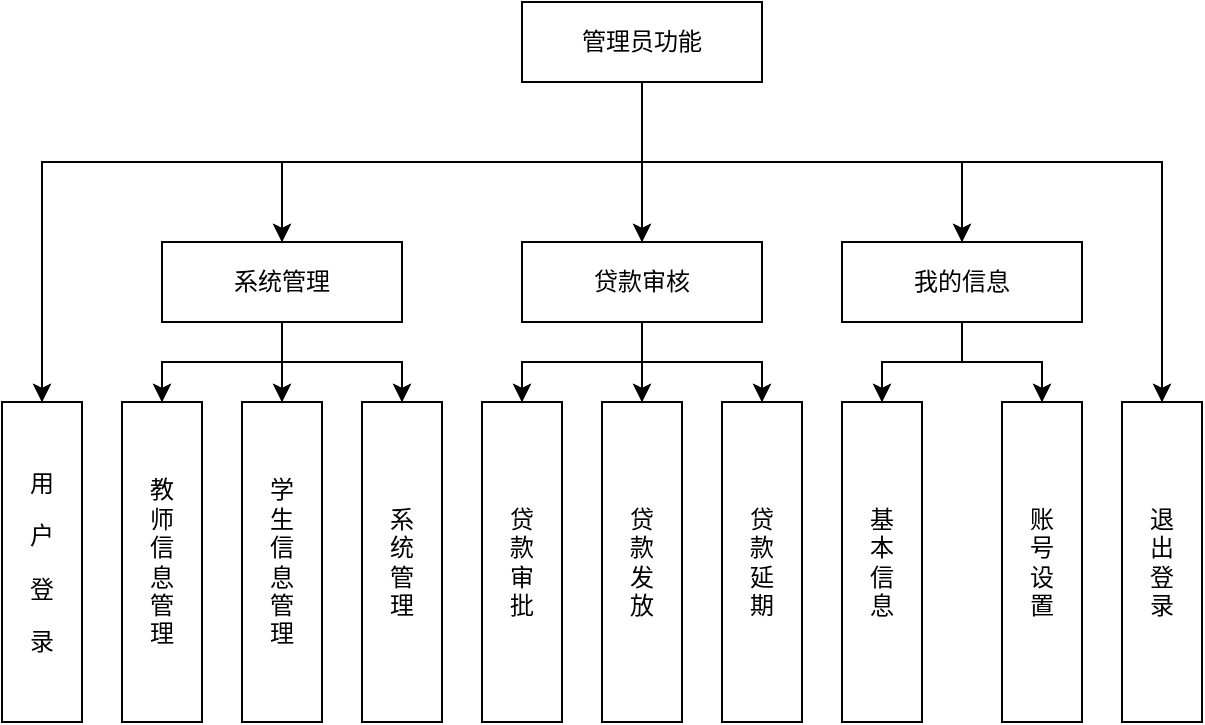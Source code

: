 <mxfile version="21.1.5" type="github">
  <diagram name="第 1 页" id="guaNWOwT1R4R38XN0eY1">
    <mxGraphModel dx="2074" dy="1116" grid="1" gridSize="10" guides="1" tooltips="1" connect="1" arrows="1" fold="1" page="1" pageScale="1" pageWidth="827" pageHeight="1169" math="0" shadow="0">
      <root>
        <mxCell id="0" />
        <mxCell id="1" parent="0" />
        <mxCell id="eEtcfb9rqF0rnYNffKv3-1" style="edgeStyle=orthogonalEdgeStyle;rounded=0;orthogonalLoop=1;jettySize=auto;html=1;exitX=0.5;exitY=1;exitDx=0;exitDy=0;" edge="1" parent="1" source="eEtcfb9rqF0rnYNffKv3-6" target="eEtcfb9rqF0rnYNffKv3-7">
          <mxGeometry relative="1" as="geometry">
            <mxPoint x="157" y="280" as="targetPoint" />
            <Array as="points">
              <mxPoint x="410" y="240" />
              <mxPoint x="80" y="240" />
            </Array>
          </mxGeometry>
        </mxCell>
        <mxCell id="eEtcfb9rqF0rnYNffKv3-2" style="edgeStyle=orthogonalEdgeStyle;rounded=0;orthogonalLoop=1;jettySize=auto;html=1;exitX=0.5;exitY=1;exitDx=0;exitDy=0;" edge="1" parent="1" source="eEtcfb9rqF0rnYNffKv3-6" target="eEtcfb9rqF0rnYNffKv3-11">
          <mxGeometry relative="1" as="geometry">
            <mxPoint x="197" y="310" as="targetPoint" />
            <Array as="points">
              <mxPoint x="440" y="240" />
              <mxPoint x="260" y="240" />
            </Array>
          </mxGeometry>
        </mxCell>
        <mxCell id="eEtcfb9rqF0rnYNffKv3-3" style="edgeStyle=orthogonalEdgeStyle;rounded=0;orthogonalLoop=1;jettySize=auto;html=1;exitX=0.5;exitY=1;exitDx=0;exitDy=0;entryX=0.5;entryY=0;entryDx=0;entryDy=0;" edge="1" parent="1" source="eEtcfb9rqF0rnYNffKv3-6" target="eEtcfb9rqF0rnYNffKv3-18">
          <mxGeometry relative="1" as="geometry" />
        </mxCell>
        <mxCell id="eEtcfb9rqF0rnYNffKv3-4" style="edgeStyle=orthogonalEdgeStyle;rounded=0;orthogonalLoop=1;jettySize=auto;html=1;exitX=0.5;exitY=1;exitDx=0;exitDy=0;entryX=0.5;entryY=0;entryDx=0;entryDy=0;" edge="1" parent="1" source="eEtcfb9rqF0rnYNffKv3-6" target="eEtcfb9rqF0rnYNffKv3-26">
          <mxGeometry relative="1" as="geometry" />
        </mxCell>
        <mxCell id="eEtcfb9rqF0rnYNffKv3-5" style="edgeStyle=orthogonalEdgeStyle;rounded=0;orthogonalLoop=1;jettySize=auto;html=1;exitX=0.5;exitY=1;exitDx=0;exitDy=0;entryX=0.5;entryY=0;entryDx=0;entryDy=0;" edge="1" parent="1" source="eEtcfb9rqF0rnYNffKv3-6" target="eEtcfb9rqF0rnYNffKv3-27">
          <mxGeometry relative="1" as="geometry">
            <mxPoint x="740" y="280" as="targetPoint" />
            <Array as="points">
              <mxPoint x="440" y="240" />
              <mxPoint x="700" y="240" />
            </Array>
          </mxGeometry>
        </mxCell>
        <mxCell id="eEtcfb9rqF0rnYNffKv3-6" value="教师功能" style="rounded=0;whiteSpace=wrap;html=1;" vertex="1" parent="1">
          <mxGeometry x="380" y="160" width="120" height="40" as="geometry" />
        </mxCell>
        <mxCell id="eEtcfb9rqF0rnYNffKv3-7" value="&lt;p style=&quot;direction: ltr; line-height: 120%;&quot;&gt;用&lt;/p&gt;&lt;p style=&quot;direction: ltr; line-height: 120%;&quot;&gt;户&lt;/p&gt;&lt;p style=&quot;direction: ltr; line-height: 120%;&quot;&gt;登&lt;/p&gt;&lt;p style=&quot;direction: ltr; line-height: 120%;&quot;&gt;录&lt;/p&gt;" style="rounded=0;whiteSpace=wrap;html=1;horizontal=1;verticalAlign=middle;" vertex="1" parent="1">
          <mxGeometry x="120" y="360" width="40" height="160" as="geometry" />
        </mxCell>
        <mxCell id="eEtcfb9rqF0rnYNffKv3-8" style="edgeStyle=orthogonalEdgeStyle;rounded=0;orthogonalLoop=1;jettySize=auto;html=1;exitX=0.5;exitY=1;exitDx=0;exitDy=0;" edge="1" parent="1" source="eEtcfb9rqF0rnYNffKv3-11" target="eEtcfb9rqF0rnYNffKv3-12">
          <mxGeometry relative="1" as="geometry">
            <mxPoint x="223" y="350" as="targetPoint" />
          </mxGeometry>
        </mxCell>
        <mxCell id="eEtcfb9rqF0rnYNffKv3-9" style="edgeStyle=orthogonalEdgeStyle;rounded=0;orthogonalLoop=1;jettySize=auto;html=1;exitX=0.5;exitY=1;exitDx=0;exitDy=0;" edge="1" parent="1" source="eEtcfb9rqF0rnYNffKv3-11" target="eEtcfb9rqF0rnYNffKv3-14">
          <mxGeometry relative="1" as="geometry">
            <mxPoint x="363" y="350" as="targetPoint" />
          </mxGeometry>
        </mxCell>
        <mxCell id="eEtcfb9rqF0rnYNffKv3-10" style="edgeStyle=orthogonalEdgeStyle;rounded=0;orthogonalLoop=1;jettySize=auto;html=1;exitX=0.5;exitY=1;exitDx=0;exitDy=0;entryX=0.5;entryY=0;entryDx=0;entryDy=0;" edge="1" parent="1" source="eEtcfb9rqF0rnYNffKv3-11" target="eEtcfb9rqF0rnYNffKv3-13">
          <mxGeometry relative="1" as="geometry" />
        </mxCell>
        <mxCell id="eEtcfb9rqF0rnYNffKv3-11" value="首页" style="rounded=0;whiteSpace=wrap;html=1;" vertex="1" parent="1">
          <mxGeometry x="200" y="280" width="120" height="40" as="geometry" />
        </mxCell>
        <mxCell id="eEtcfb9rqF0rnYNffKv3-12" value="贷&lt;br&gt;款&lt;br&gt;数&lt;br&gt;据&lt;br&gt;概&lt;br&gt;况" style="rounded=0;whiteSpace=wrap;html=1;" vertex="1" parent="1">
          <mxGeometry x="180" y="360" width="40" height="160" as="geometry" />
        </mxCell>
        <mxCell id="eEtcfb9rqF0rnYNffKv3-13" value="最&lt;br&gt;近&lt;br&gt;通&lt;br&gt;告&lt;br&gt;展&lt;br&gt;示" style="rounded=0;whiteSpace=wrap;html=1;" vertex="1" parent="1">
          <mxGeometry x="240" y="360" width="40" height="160" as="geometry" />
        </mxCell>
        <mxCell id="eEtcfb9rqF0rnYNffKv3-14" value="待&lt;br&gt;处&lt;br&gt;理&lt;br&gt;消&lt;br&gt;息" style="rounded=0;whiteSpace=wrap;html=1;" vertex="1" parent="1">
          <mxGeometry x="300" y="360" width="40" height="160" as="geometry" />
        </mxCell>
        <mxCell id="eEtcfb9rqF0rnYNffKv3-15" style="edgeStyle=orthogonalEdgeStyle;rounded=0;orthogonalLoop=1;jettySize=auto;html=1;exitX=0.5;exitY=1;exitDx=0;exitDy=0;entryX=0.5;entryY=0;entryDx=0;entryDy=0;" edge="1" parent="1" source="eEtcfb9rqF0rnYNffKv3-18" target="eEtcfb9rqF0rnYNffKv3-19">
          <mxGeometry relative="1" as="geometry" />
        </mxCell>
        <mxCell id="eEtcfb9rqF0rnYNffKv3-16" style="edgeStyle=orthogonalEdgeStyle;rounded=0;orthogonalLoop=1;jettySize=auto;html=1;exitX=0.5;exitY=1;exitDx=0;exitDy=0;entryX=0.5;entryY=0;entryDx=0;entryDy=0;" edge="1" parent="1" source="eEtcfb9rqF0rnYNffKv3-18" target="eEtcfb9rqF0rnYNffKv3-20">
          <mxGeometry relative="1" as="geometry" />
        </mxCell>
        <mxCell id="eEtcfb9rqF0rnYNffKv3-17" style="edgeStyle=orthogonalEdgeStyle;rounded=0;orthogonalLoop=1;jettySize=auto;html=1;exitX=0.5;exitY=1;exitDx=0;exitDy=0;entryX=0.5;entryY=0;entryDx=0;entryDy=0;" edge="1" parent="1" source="eEtcfb9rqF0rnYNffKv3-18" target="eEtcfb9rqF0rnYNffKv3-21">
          <mxGeometry relative="1" as="geometry" />
        </mxCell>
        <mxCell id="eEtcfb9rqF0rnYNffKv3-18" value="贷款审核" style="rounded=0;whiteSpace=wrap;html=1;" vertex="1" parent="1">
          <mxGeometry x="380" y="280" width="120" height="40" as="geometry" />
        </mxCell>
        <mxCell id="eEtcfb9rqF0rnYNffKv3-19" value="贷&lt;br&gt;款&lt;br&gt;审&lt;br&gt;批" style="rounded=0;whiteSpace=wrap;html=1;" vertex="1" parent="1">
          <mxGeometry x="360" y="360" width="40" height="160" as="geometry" />
        </mxCell>
        <mxCell id="eEtcfb9rqF0rnYNffKv3-20" value="贷&lt;br&gt;款&lt;br&gt;发&lt;br&gt;放" style="rounded=0;whiteSpace=wrap;html=1;" vertex="1" parent="1">
          <mxGeometry x="420" y="360" width="40" height="160" as="geometry" />
        </mxCell>
        <mxCell id="eEtcfb9rqF0rnYNffKv3-21" value="贷&lt;br&gt;款&lt;br&gt;延&lt;br&gt;期" style="rounded=0;whiteSpace=wrap;html=1;" vertex="1" parent="1">
          <mxGeometry x="480" y="360" width="40" height="160" as="geometry" />
        </mxCell>
        <mxCell id="eEtcfb9rqF0rnYNffKv3-22" value="基&lt;br&gt;本&lt;br&gt;信&lt;br&gt;息&lt;br&gt;" style="rounded=0;whiteSpace=wrap;html=1;" vertex="1" parent="1">
          <mxGeometry x="540" y="360" width="40" height="160" as="geometry" />
        </mxCell>
        <mxCell id="eEtcfb9rqF0rnYNffKv3-23" value="账&lt;br&gt;号&lt;br&gt;设&lt;br&gt;置" style="rounded=0;whiteSpace=wrap;html=1;" vertex="1" parent="1">
          <mxGeometry x="620" y="360" width="40" height="160" as="geometry" />
        </mxCell>
        <mxCell id="eEtcfb9rqF0rnYNffKv3-24" style="edgeStyle=orthogonalEdgeStyle;rounded=0;orthogonalLoop=1;jettySize=auto;html=1;exitX=0.5;exitY=1;exitDx=0;exitDy=0;entryX=0.5;entryY=0;entryDx=0;entryDy=0;" edge="1" parent="1" source="eEtcfb9rqF0rnYNffKv3-26" target="eEtcfb9rqF0rnYNffKv3-22">
          <mxGeometry relative="1" as="geometry" />
        </mxCell>
        <mxCell id="eEtcfb9rqF0rnYNffKv3-25" style="edgeStyle=orthogonalEdgeStyle;rounded=0;orthogonalLoop=1;jettySize=auto;html=1;exitX=0.5;exitY=1;exitDx=0;exitDy=0;entryX=0.5;entryY=0;entryDx=0;entryDy=0;" edge="1" parent="1" source="eEtcfb9rqF0rnYNffKv3-26" target="eEtcfb9rqF0rnYNffKv3-23">
          <mxGeometry relative="1" as="geometry" />
        </mxCell>
        <mxCell id="eEtcfb9rqF0rnYNffKv3-26" value="我的信息" style="rounded=0;whiteSpace=wrap;html=1;" vertex="1" parent="1">
          <mxGeometry x="540" y="280" width="120" height="40" as="geometry" />
        </mxCell>
        <mxCell id="eEtcfb9rqF0rnYNffKv3-27" value="退&lt;br&gt;出&lt;br&gt;登&lt;br&gt;录" style="rounded=0;whiteSpace=wrap;html=1;" vertex="1" parent="1">
          <mxGeometry x="680" y="360" width="40" height="160" as="geometry" />
        </mxCell>
        <mxCell id="eEtcfb9rqF0rnYNffKv3-28" style="edgeStyle=orthogonalEdgeStyle;rounded=0;orthogonalLoop=1;jettySize=auto;html=1;exitX=0.5;exitY=1;exitDx=0;exitDy=0;" edge="1" parent="1" source="eEtcfb9rqF0rnYNffKv3-33" target="eEtcfb9rqF0rnYNffKv3-34">
          <mxGeometry relative="1" as="geometry">
            <mxPoint x="157" y="280" as="targetPoint" />
            <Array as="points">
              <mxPoint x="410" y="240" />
              <mxPoint x="80" y="240" />
            </Array>
          </mxGeometry>
        </mxCell>
        <mxCell id="eEtcfb9rqF0rnYNffKv3-29" style="edgeStyle=orthogonalEdgeStyle;rounded=0;orthogonalLoop=1;jettySize=auto;html=1;exitX=0.5;exitY=1;exitDx=0;exitDy=0;" edge="1" parent="1" source="eEtcfb9rqF0rnYNffKv3-33" target="eEtcfb9rqF0rnYNffKv3-38">
          <mxGeometry relative="1" as="geometry">
            <mxPoint x="197" y="310" as="targetPoint" />
            <Array as="points">
              <mxPoint x="440" y="240" />
              <mxPoint x="260" y="240" />
            </Array>
          </mxGeometry>
        </mxCell>
        <mxCell id="eEtcfb9rqF0rnYNffKv3-30" style="edgeStyle=orthogonalEdgeStyle;rounded=0;orthogonalLoop=1;jettySize=auto;html=1;exitX=0.5;exitY=1;exitDx=0;exitDy=0;entryX=0.5;entryY=0;entryDx=0;entryDy=0;" edge="1" parent="1" source="eEtcfb9rqF0rnYNffKv3-33" target="eEtcfb9rqF0rnYNffKv3-45">
          <mxGeometry relative="1" as="geometry" />
        </mxCell>
        <mxCell id="eEtcfb9rqF0rnYNffKv3-31" style="edgeStyle=orthogonalEdgeStyle;rounded=0;orthogonalLoop=1;jettySize=auto;html=1;exitX=0.5;exitY=1;exitDx=0;exitDy=0;entryX=0.5;entryY=0;entryDx=0;entryDy=0;" edge="1" parent="1" source="eEtcfb9rqF0rnYNffKv3-33" target="eEtcfb9rqF0rnYNffKv3-53">
          <mxGeometry relative="1" as="geometry" />
        </mxCell>
        <mxCell id="eEtcfb9rqF0rnYNffKv3-32" style="edgeStyle=orthogonalEdgeStyle;rounded=0;orthogonalLoop=1;jettySize=auto;html=1;exitX=0.5;exitY=1;exitDx=0;exitDy=0;entryX=0.5;entryY=0;entryDx=0;entryDy=0;" edge="1" parent="1" source="eEtcfb9rqF0rnYNffKv3-33" target="eEtcfb9rqF0rnYNffKv3-54">
          <mxGeometry relative="1" as="geometry">
            <mxPoint x="740" y="280" as="targetPoint" />
            <Array as="points">
              <mxPoint x="440" y="240" />
              <mxPoint x="700" y="240" />
            </Array>
          </mxGeometry>
        </mxCell>
        <mxCell id="eEtcfb9rqF0rnYNffKv3-33" value="管理员功能" style="rounded=0;whiteSpace=wrap;html=1;" vertex="1" parent="1">
          <mxGeometry x="380" y="160" width="120" height="40" as="geometry" />
        </mxCell>
        <mxCell id="eEtcfb9rqF0rnYNffKv3-34" value="&lt;p style=&quot;direction: ltr; line-height: 120%;&quot;&gt;用&lt;/p&gt;&lt;p style=&quot;direction: ltr; line-height: 120%;&quot;&gt;户&lt;/p&gt;&lt;p style=&quot;direction: ltr; line-height: 120%;&quot;&gt;登&lt;/p&gt;&lt;p style=&quot;direction: ltr; line-height: 120%;&quot;&gt;录&lt;/p&gt;" style="rounded=0;whiteSpace=wrap;html=1;horizontal=1;verticalAlign=middle;" vertex="1" parent="1">
          <mxGeometry x="120" y="360" width="40" height="160" as="geometry" />
        </mxCell>
        <mxCell id="eEtcfb9rqF0rnYNffKv3-35" style="edgeStyle=orthogonalEdgeStyle;rounded=0;orthogonalLoop=1;jettySize=auto;html=1;exitX=0.5;exitY=1;exitDx=0;exitDy=0;" edge="1" parent="1" source="eEtcfb9rqF0rnYNffKv3-38" target="eEtcfb9rqF0rnYNffKv3-39">
          <mxGeometry relative="1" as="geometry">
            <mxPoint x="223" y="350" as="targetPoint" />
          </mxGeometry>
        </mxCell>
        <mxCell id="eEtcfb9rqF0rnYNffKv3-36" style="edgeStyle=orthogonalEdgeStyle;rounded=0;orthogonalLoop=1;jettySize=auto;html=1;exitX=0.5;exitY=1;exitDx=0;exitDy=0;" edge="1" parent="1" source="eEtcfb9rqF0rnYNffKv3-38" target="eEtcfb9rqF0rnYNffKv3-41">
          <mxGeometry relative="1" as="geometry">
            <mxPoint x="363" y="350" as="targetPoint" />
          </mxGeometry>
        </mxCell>
        <mxCell id="eEtcfb9rqF0rnYNffKv3-37" style="edgeStyle=orthogonalEdgeStyle;rounded=0;orthogonalLoop=1;jettySize=auto;html=1;exitX=0.5;exitY=1;exitDx=0;exitDy=0;entryX=0.5;entryY=0;entryDx=0;entryDy=0;" edge="1" parent="1" source="eEtcfb9rqF0rnYNffKv3-38" target="eEtcfb9rqF0rnYNffKv3-40">
          <mxGeometry relative="1" as="geometry" />
        </mxCell>
        <mxCell id="eEtcfb9rqF0rnYNffKv3-38" value="系统管理" style="rounded=0;whiteSpace=wrap;html=1;" vertex="1" parent="1">
          <mxGeometry x="200" y="280" width="120" height="40" as="geometry" />
        </mxCell>
        <mxCell id="eEtcfb9rqF0rnYNffKv3-39" value="教&lt;br&gt;师&lt;br&gt;信&lt;br&gt;息&lt;br&gt;管&lt;br&gt;理" style="rounded=0;whiteSpace=wrap;html=1;" vertex="1" parent="1">
          <mxGeometry x="180" y="360" width="40" height="160" as="geometry" />
        </mxCell>
        <mxCell id="eEtcfb9rqF0rnYNffKv3-40" value="学&lt;br&gt;生&lt;br style=&quot;border-color: var(--border-color);&quot;&gt;信&lt;br style=&quot;border-color: var(--border-color);&quot;&gt;息&lt;br style=&quot;border-color: var(--border-color);&quot;&gt;管&lt;br style=&quot;border-color: var(--border-color);&quot;&gt;理" style="rounded=0;whiteSpace=wrap;html=1;" vertex="1" parent="1">
          <mxGeometry x="240" y="360" width="40" height="160" as="geometry" />
        </mxCell>
        <mxCell id="eEtcfb9rqF0rnYNffKv3-41" value="系&lt;br&gt;统&lt;br&gt;管&lt;br&gt;理" style="rounded=0;whiteSpace=wrap;html=1;" vertex="1" parent="1">
          <mxGeometry x="300" y="360" width="40" height="160" as="geometry" />
        </mxCell>
        <mxCell id="eEtcfb9rqF0rnYNffKv3-42" style="edgeStyle=orthogonalEdgeStyle;rounded=0;orthogonalLoop=1;jettySize=auto;html=1;exitX=0.5;exitY=1;exitDx=0;exitDy=0;entryX=0.5;entryY=0;entryDx=0;entryDy=0;" edge="1" parent="1" source="eEtcfb9rqF0rnYNffKv3-45" target="eEtcfb9rqF0rnYNffKv3-46">
          <mxGeometry relative="1" as="geometry" />
        </mxCell>
        <mxCell id="eEtcfb9rqF0rnYNffKv3-43" style="edgeStyle=orthogonalEdgeStyle;rounded=0;orthogonalLoop=1;jettySize=auto;html=1;exitX=0.5;exitY=1;exitDx=0;exitDy=0;entryX=0.5;entryY=0;entryDx=0;entryDy=0;" edge="1" parent="1" source="eEtcfb9rqF0rnYNffKv3-45" target="eEtcfb9rqF0rnYNffKv3-47">
          <mxGeometry relative="1" as="geometry" />
        </mxCell>
        <mxCell id="eEtcfb9rqF0rnYNffKv3-44" style="edgeStyle=orthogonalEdgeStyle;rounded=0;orthogonalLoop=1;jettySize=auto;html=1;exitX=0.5;exitY=1;exitDx=0;exitDy=0;entryX=0.5;entryY=0;entryDx=0;entryDy=0;" edge="1" parent="1" source="eEtcfb9rqF0rnYNffKv3-45" target="eEtcfb9rqF0rnYNffKv3-48">
          <mxGeometry relative="1" as="geometry" />
        </mxCell>
        <mxCell id="eEtcfb9rqF0rnYNffKv3-45" value="贷款审核" style="rounded=0;whiteSpace=wrap;html=1;" vertex="1" parent="1">
          <mxGeometry x="380" y="280" width="120" height="40" as="geometry" />
        </mxCell>
        <mxCell id="eEtcfb9rqF0rnYNffKv3-46" value="贷&lt;br&gt;款&lt;br&gt;审&lt;br&gt;批" style="rounded=0;whiteSpace=wrap;html=1;" vertex="1" parent="1">
          <mxGeometry x="360" y="360" width="40" height="160" as="geometry" />
        </mxCell>
        <mxCell id="eEtcfb9rqF0rnYNffKv3-47" value="贷&lt;br&gt;款&lt;br&gt;发&lt;br&gt;放" style="rounded=0;whiteSpace=wrap;html=1;" vertex="1" parent="1">
          <mxGeometry x="420" y="360" width="40" height="160" as="geometry" />
        </mxCell>
        <mxCell id="eEtcfb9rqF0rnYNffKv3-48" value="贷&lt;br&gt;款&lt;br&gt;延&lt;br&gt;期" style="rounded=0;whiteSpace=wrap;html=1;" vertex="1" parent="1">
          <mxGeometry x="480" y="360" width="40" height="160" as="geometry" />
        </mxCell>
        <mxCell id="eEtcfb9rqF0rnYNffKv3-49" value="基&lt;br&gt;本&lt;br&gt;信&lt;br&gt;息&lt;br&gt;" style="rounded=0;whiteSpace=wrap;html=1;" vertex="1" parent="1">
          <mxGeometry x="540" y="360" width="40" height="160" as="geometry" />
        </mxCell>
        <mxCell id="eEtcfb9rqF0rnYNffKv3-50" value="账&lt;br&gt;号&lt;br&gt;设&lt;br&gt;置" style="rounded=0;whiteSpace=wrap;html=1;" vertex="1" parent="1">
          <mxGeometry x="620" y="360" width="40" height="160" as="geometry" />
        </mxCell>
        <mxCell id="eEtcfb9rqF0rnYNffKv3-51" style="edgeStyle=orthogonalEdgeStyle;rounded=0;orthogonalLoop=1;jettySize=auto;html=1;exitX=0.5;exitY=1;exitDx=0;exitDy=0;entryX=0.5;entryY=0;entryDx=0;entryDy=0;" edge="1" parent="1" source="eEtcfb9rqF0rnYNffKv3-53" target="eEtcfb9rqF0rnYNffKv3-49">
          <mxGeometry relative="1" as="geometry" />
        </mxCell>
        <mxCell id="eEtcfb9rqF0rnYNffKv3-52" style="edgeStyle=orthogonalEdgeStyle;rounded=0;orthogonalLoop=1;jettySize=auto;html=1;exitX=0.5;exitY=1;exitDx=0;exitDy=0;entryX=0.5;entryY=0;entryDx=0;entryDy=0;" edge="1" parent="1" source="eEtcfb9rqF0rnYNffKv3-53" target="eEtcfb9rqF0rnYNffKv3-50">
          <mxGeometry relative="1" as="geometry" />
        </mxCell>
        <mxCell id="eEtcfb9rqF0rnYNffKv3-53" value="我的信息" style="rounded=0;whiteSpace=wrap;html=1;" vertex="1" parent="1">
          <mxGeometry x="540" y="280" width="120" height="40" as="geometry" />
        </mxCell>
        <mxCell id="eEtcfb9rqF0rnYNffKv3-54" value="退&lt;br&gt;出&lt;br&gt;登&lt;br&gt;录" style="rounded=0;whiteSpace=wrap;html=1;" vertex="1" parent="1">
          <mxGeometry x="680" y="360" width="40" height="160" as="geometry" />
        </mxCell>
      </root>
    </mxGraphModel>
  </diagram>
</mxfile>
